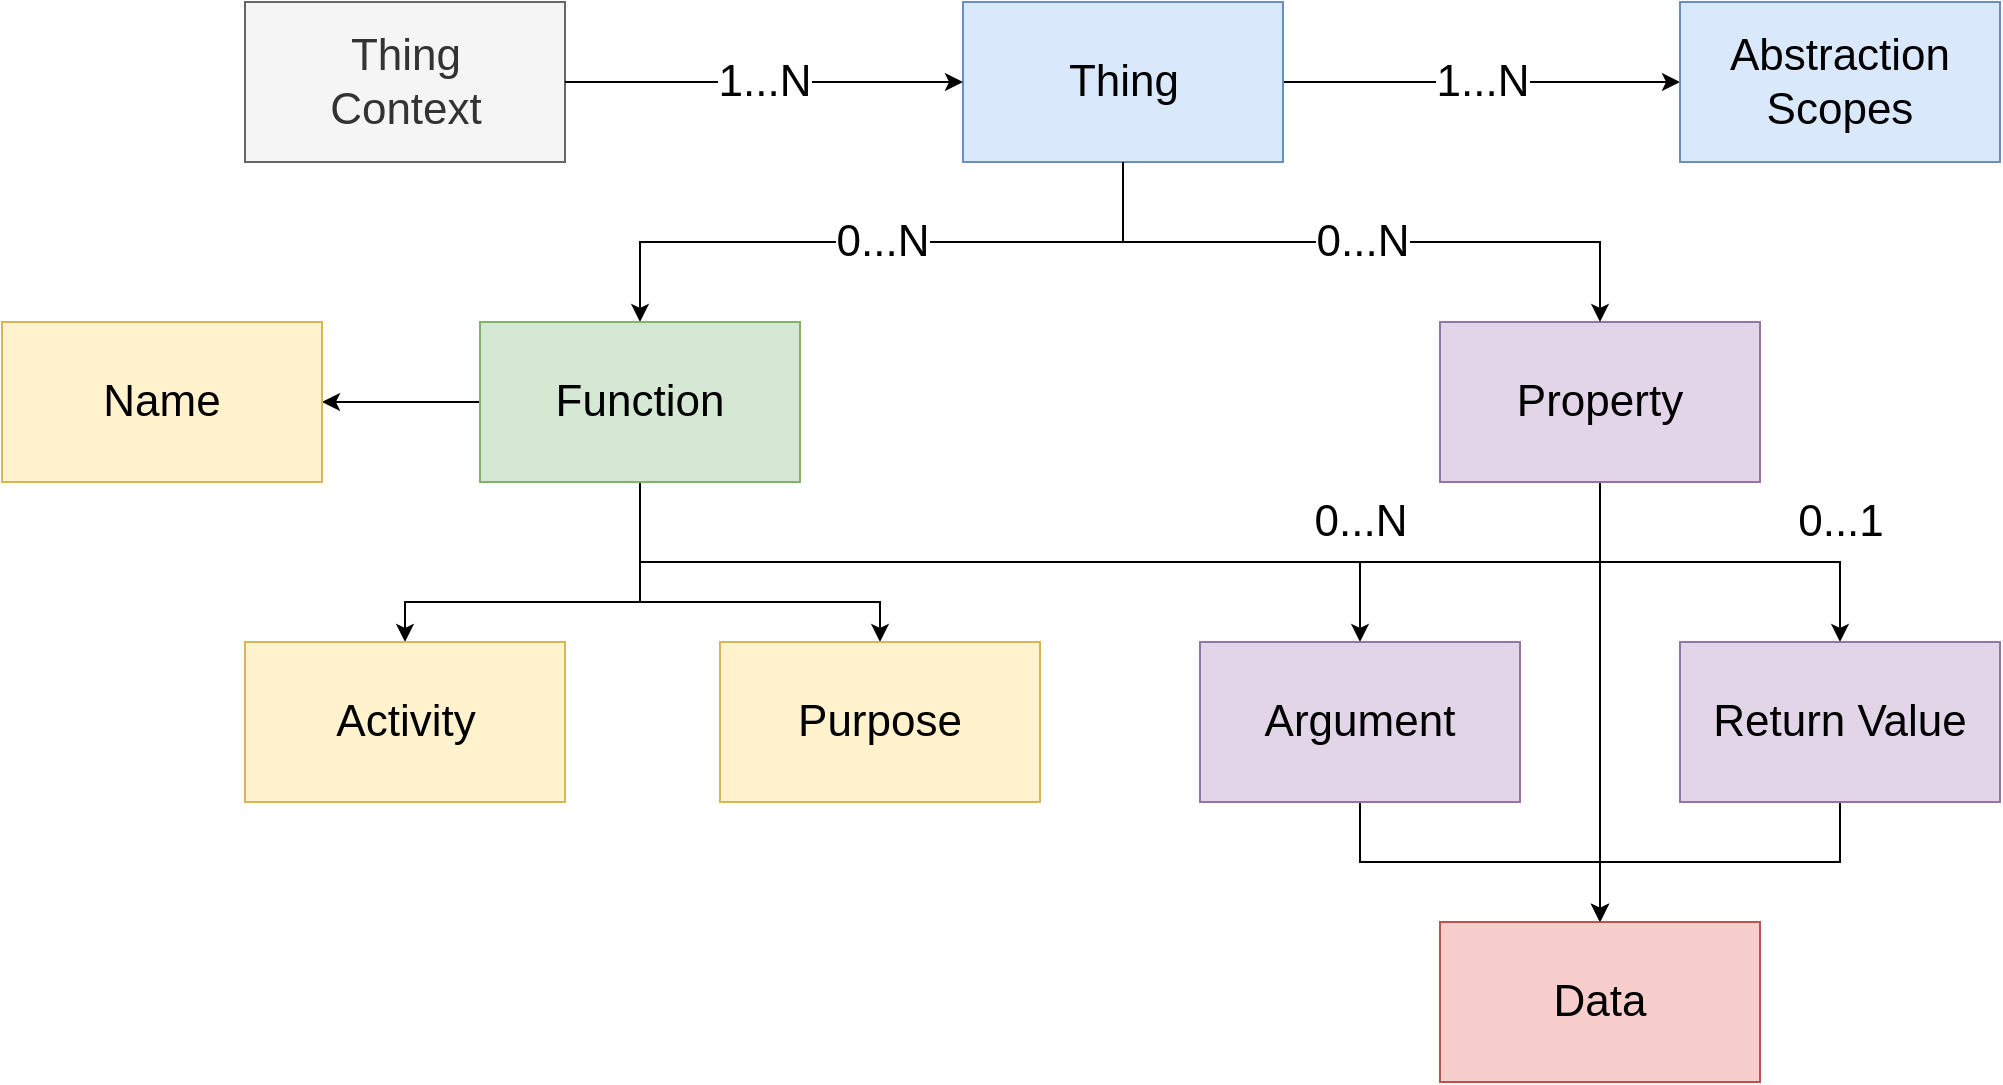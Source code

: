 <mxfile version="10.7.8" type="google"><diagram id="GnkJDhEkz5a-p9ZFHqT3" name="Page-1"><mxGraphModel dx="1287" dy="787" grid="1" gridSize="10" guides="1" tooltips="1" connect="1" arrows="1" fold="1" page="1" pageScale="1" pageWidth="1100" pageHeight="850" math="0" shadow="0"><root><mxCell id="0"/><mxCell id="1" parent="0"/><mxCell id="NQMZ5aJsxdRtTfZ1SXyV-14" value="0...N" style="edgeStyle=orthogonalEdgeStyle;rounded=0;orthogonalLoop=1;jettySize=auto;html=1;exitX=0.5;exitY=1;exitDx=0;exitDy=0;entryX=0.5;entryY=0;entryDx=0;entryDy=0;fontSize=22;" parent="1" source="NQMZ5aJsxdRtTfZ1SXyV-1" target="NQMZ5aJsxdRtTfZ1SXyV-3" edge="1"><mxGeometry relative="1" as="geometry"/></mxCell><mxCell id="Gy7T_MfUuW2P4ejVp9MX-2" value="1...N" style="edgeStyle=orthogonalEdgeStyle;rounded=0;orthogonalLoop=1;jettySize=auto;html=1;exitX=1;exitY=0.5;exitDx=0;exitDy=0;entryX=0;entryY=0.5;entryDx=0;entryDy=0;fontSize=22;" parent="1" source="NQMZ5aJsxdRtTfZ1SXyV-1" target="Gy7T_MfUuW2P4ejVp9MX-1" edge="1"><mxGeometry relative="1" as="geometry"/></mxCell><mxCell id="NQMZ5aJsxdRtTfZ1SXyV-1" value="Thing" style="rounded=0;whiteSpace=wrap;html=1;fontSize=22;fillColor=#dae8fc;strokeColor=#6c8ebf;" parent="1" vertex="1"><mxGeometry x="520.5" y="200" width="160" height="80" as="geometry"/></mxCell><mxCell id="NQMZ5aJsxdRtTfZ1SXyV-13" style="edgeStyle=orthogonalEdgeStyle;rounded=0;orthogonalLoop=1;jettySize=auto;html=1;exitX=0.5;exitY=1;exitDx=0;exitDy=0;entryX=0.5;entryY=0;entryDx=0;entryDy=0;fontSize=22;" parent="1" source="NQMZ5aJsxdRtTfZ1SXyV-3" target="NQMZ5aJsxdRtTfZ1SXyV-5" edge="1"><mxGeometry relative="1" as="geometry"><Array as="points"><mxPoint x="399" y="500"/><mxPoint x="279" y="500"/></Array></mxGeometry></mxCell><mxCell id="NQMZ5aJsxdRtTfZ1SXyV-16" style="edgeStyle=orthogonalEdgeStyle;rounded=0;orthogonalLoop=1;jettySize=auto;html=1;exitX=0.5;exitY=1;exitDx=0;exitDy=0;entryX=0.5;entryY=0;entryDx=0;entryDy=0;fontSize=22;" parent="1" source="NQMZ5aJsxdRtTfZ1SXyV-3" target="NQMZ5aJsxdRtTfZ1SXyV-6" edge="1"><mxGeometry relative="1" as="geometry"><Array as="points"><mxPoint x="399" y="500"/><mxPoint x="519" y="500"/></Array></mxGeometry></mxCell><mxCell id="NQMZ5aJsxdRtTfZ1SXyV-17" value="0...N" style="edgeStyle=orthogonalEdgeStyle;rounded=0;orthogonalLoop=1;jettySize=auto;html=1;exitX=0.5;exitY=1;exitDx=0;exitDy=0;entryX=0.5;entryY=0;entryDx=0;entryDy=0;fontSize=22;" parent="1" source="NQMZ5aJsxdRtTfZ1SXyV-3" target="NQMZ5aJsxdRtTfZ1SXyV-7" edge="1"><mxGeometry x="0.818" y="-20" relative="1" as="geometry"><Array as="points"><mxPoint x="359.5" y="480"/><mxPoint x="719.5" y="480"/></Array><mxPoint x="20" y="-20" as="offset"/></mxGeometry></mxCell><mxCell id="NQMZ5aJsxdRtTfZ1SXyV-18" value="0...1" style="edgeStyle=orthogonalEdgeStyle;rounded=0;orthogonalLoop=1;jettySize=auto;html=1;exitX=0.5;exitY=1;exitDx=0;exitDy=0;entryX=0.5;entryY=0;entryDx=0;entryDy=0;fontSize=22;" parent="1" source="NQMZ5aJsxdRtTfZ1SXyV-3" target="NQMZ5aJsxdRtTfZ1SXyV-8" edge="1"><mxGeometry x="0.882" y="-20" relative="1" as="geometry"><Array as="points"><mxPoint x="359.5" y="480"/><mxPoint x="959.5" y="480"/></Array><mxPoint x="20" y="-20" as="offset"/></mxGeometry></mxCell><mxCell id="pVlHfLWG5itY5SfT-1mI-2" style="edgeStyle=orthogonalEdgeStyle;rounded=0;orthogonalLoop=1;jettySize=auto;html=1;exitX=0;exitY=0.5;exitDx=0;exitDy=0;entryX=1;entryY=0.5;entryDx=0;entryDy=0;" edge="1" parent="1" source="NQMZ5aJsxdRtTfZ1SXyV-3" target="pVlHfLWG5itY5SfT-1mI-1"><mxGeometry relative="1" as="geometry"/></mxCell><mxCell id="NQMZ5aJsxdRtTfZ1SXyV-3" value="Function" style="rounded=0;whiteSpace=wrap;html=1;fontSize=22;fillColor=#d5e8d4;strokeColor=#82b366;" parent="1" vertex="1"><mxGeometry x="279" y="360" width="160" height="80" as="geometry"/></mxCell><mxCell id="NQMZ5aJsxdRtTfZ1SXyV-21" style="edgeStyle=orthogonalEdgeStyle;rounded=0;orthogonalLoop=1;jettySize=auto;html=1;exitX=0.5;exitY=1;exitDx=0;exitDy=0;entryX=0.5;entryY=0;entryDx=0;entryDy=0;fontSize=22;" parent="1" source="NQMZ5aJsxdRtTfZ1SXyV-4" target="NQMZ5aJsxdRtTfZ1SXyV-9" edge="1"><mxGeometry relative="1" as="geometry"/></mxCell><mxCell id="NQMZ5aJsxdRtTfZ1SXyV-4" value="Property" style="rounded=0;whiteSpace=wrap;html=1;fontSize=22;fillColor=#e1d5e7;strokeColor=#9673a6;" parent="1" vertex="1"><mxGeometry x="759" y="360" width="160" height="80" as="geometry"/></mxCell><mxCell id="NQMZ5aJsxdRtTfZ1SXyV-5" value="Activity" style="rounded=0;whiteSpace=wrap;html=1;fontSize=22;fillColor=#fff2cc;strokeColor=#d6b656;" parent="1" vertex="1"><mxGeometry x="161.5" y="520" width="160" height="80" as="geometry"/></mxCell><mxCell id="NQMZ5aJsxdRtTfZ1SXyV-6" value="Purpose" style="rounded=0;whiteSpace=wrap;html=1;fontSize=22;fillColor=#fff2cc;strokeColor=#d6b656;" parent="1" vertex="1"><mxGeometry x="399" y="520" width="160" height="80" as="geometry"/></mxCell><mxCell id="NQMZ5aJsxdRtTfZ1SXyV-19" style="edgeStyle=orthogonalEdgeStyle;rounded=0;orthogonalLoop=1;jettySize=auto;html=1;exitX=0.5;exitY=1;exitDx=0;exitDy=0;entryX=0.5;entryY=0;entryDx=0;entryDy=0;fontSize=22;" parent="1" source="NQMZ5aJsxdRtTfZ1SXyV-7" target="NQMZ5aJsxdRtTfZ1SXyV-9" edge="1"><mxGeometry relative="1" as="geometry"/></mxCell><mxCell id="NQMZ5aJsxdRtTfZ1SXyV-7" value="Argument" style="rounded=0;whiteSpace=wrap;html=1;fontSize=22;fillColor=#e1d5e7;strokeColor=#9673a6;" parent="1" vertex="1"><mxGeometry x="639" y="520" width="160" height="80" as="geometry"/></mxCell><mxCell id="NQMZ5aJsxdRtTfZ1SXyV-20" style="edgeStyle=orthogonalEdgeStyle;rounded=0;orthogonalLoop=1;jettySize=auto;html=1;exitX=0.5;exitY=1;exitDx=0;exitDy=0;entryX=0.5;entryY=0;entryDx=0;entryDy=0;fontSize=22;" parent="1" source="NQMZ5aJsxdRtTfZ1SXyV-8" target="NQMZ5aJsxdRtTfZ1SXyV-9" edge="1"><mxGeometry relative="1" as="geometry"/></mxCell><mxCell id="NQMZ5aJsxdRtTfZ1SXyV-8" value="Return Value" style="rounded=0;whiteSpace=wrap;html=1;fontSize=22;fillColor=#e1d5e7;strokeColor=#9673a6;" parent="1" vertex="1"><mxGeometry x="879" y="520" width="160" height="80" as="geometry"/></mxCell><mxCell id="NQMZ5aJsxdRtTfZ1SXyV-9" value="Data" style="rounded=0;whiteSpace=wrap;html=1;fontSize=22;fillColor=#f8cecc;strokeColor=#b85450;" parent="1" vertex="1"><mxGeometry x="759" y="660" width="160" height="80" as="geometry"/></mxCell><mxCell id="NQMZ5aJsxdRtTfZ1SXyV-15" value="0...N" style="edgeStyle=orthogonalEdgeStyle;rounded=0;orthogonalLoop=1;jettySize=auto;html=1;exitX=0.5;exitY=1;exitDx=0;exitDy=0;entryX=0.5;entryY=0;entryDx=0;entryDy=0;fontSize=22;" parent="1" source="NQMZ5aJsxdRtTfZ1SXyV-1" target="NQMZ5aJsxdRtTfZ1SXyV-4" edge="1"><mxGeometry relative="1" as="geometry"><mxPoint x="608.667" y="250.333" as="sourcePoint"/><mxPoint x="448.667" y="370.333" as="targetPoint"/></mxGeometry></mxCell><mxCell id="Gy7T_MfUuW2P4ejVp9MX-1" value="Abstraction Scopes" style="rounded=0;whiteSpace=wrap;html=1;fontSize=22;fillColor=#dae8fc;strokeColor=#6c8ebf;" parent="1" vertex="1"><mxGeometry x="879" y="200" width="160" height="80" as="geometry"/></mxCell><mxCell id="Gy7T_MfUuW2P4ejVp9MX-3" value="Thing &lt;br&gt;Context" style="rounded=0;whiteSpace=wrap;html=1;fontSize=22;fillColor=#f5f5f5;strokeColor=#666666;fontColor=#333333;" parent="1" vertex="1"><mxGeometry x="161.5" y="200" width="160" height="80" as="geometry"/></mxCell><mxCell id="Gy7T_MfUuW2P4ejVp9MX-5" value="1...N" style="edgeStyle=orthogonalEdgeStyle;rounded=0;orthogonalLoop=1;jettySize=auto;html=1;exitX=1;exitY=0.5;exitDx=0;exitDy=0;entryX=0;entryY=0.5;entryDx=0;entryDy=0;fontSize=22;" parent="1" source="Gy7T_MfUuW2P4ejVp9MX-3" target="NQMZ5aJsxdRtTfZ1SXyV-1" edge="1"><mxGeometry relative="1" as="geometry"><mxPoint x="689.143" y="250.143" as="sourcePoint"/><mxPoint x="849.143" y="250.143" as="targetPoint"/></mxGeometry></mxCell><mxCell id="pVlHfLWG5itY5SfT-1mI-1" value="Name" style="rounded=0;whiteSpace=wrap;html=1;fontSize=22;fillColor=#fff2cc;strokeColor=#d6b656;" vertex="1" parent="1"><mxGeometry x="40" y="360" width="160" height="80" as="geometry"/></mxCell></root></mxGraphModel></diagram></mxfile>